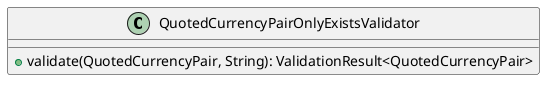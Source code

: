 @startuml

    class QuotedCurrencyPairOnlyExistsValidator [[QuotedCurrencyPairOnlyExistsValidator.html]] {
        +validate(QuotedCurrencyPair, String): ValidationResult<QuotedCurrencyPair>
    }

@enduml
